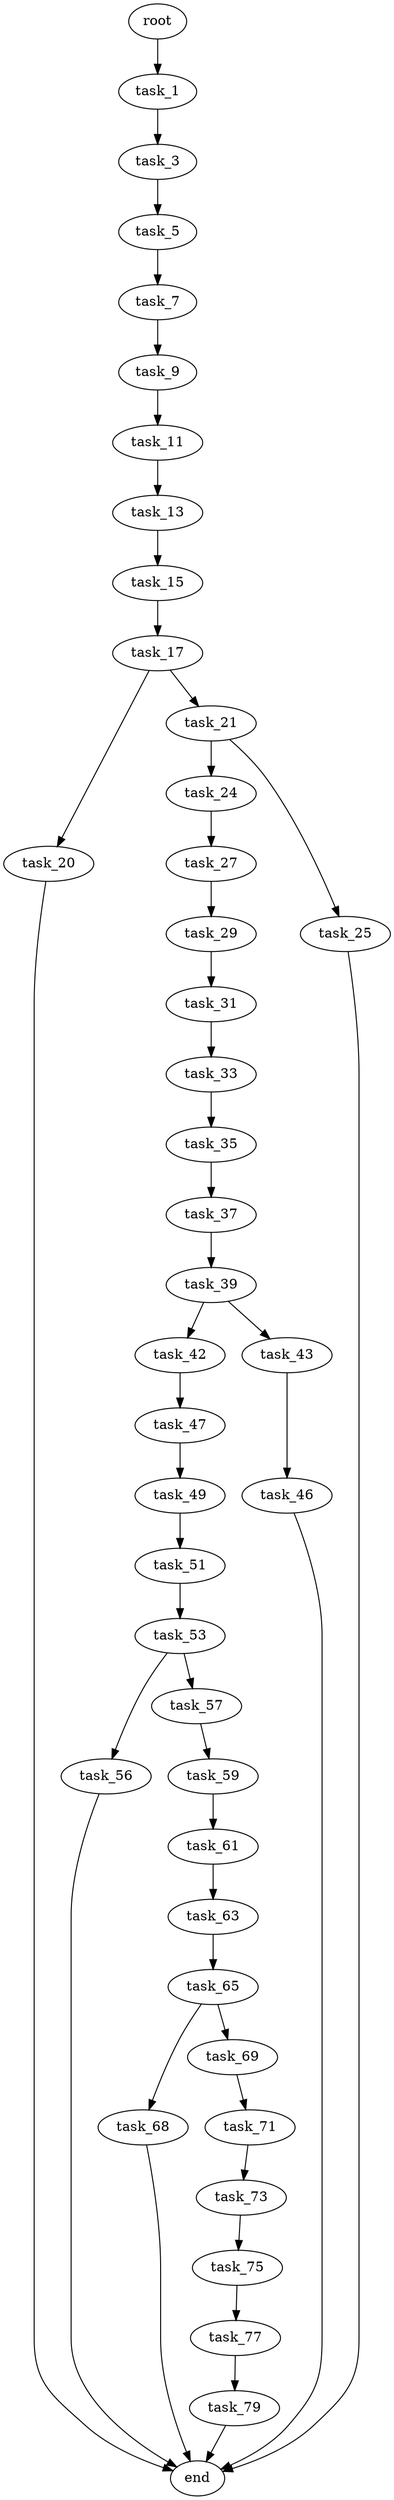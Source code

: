 digraph G {
  root [size="0.000000"];
  task_1 [size="37926696066.000000"];
  task_3 [size="22541313973.000000"];
  task_5 [size="1409437764.000000"];
  task_7 [size="37527509673.000000"];
  task_9 [size="673577701876.000000"];
  task_11 [size="125636760940.000000"];
  task_13 [size="357053974159.000000"];
  task_15 [size="30295565981.000000"];
  task_17 [size="368293445632.000000"];
  task_20 [size="28991029248.000000"];
  task_21 [size="354611906630.000000"];
  task_24 [size="25542530215.000000"];
  task_25 [size="10727016003.000000"];
  task_27 [size="549755813888.000000"];
  task_29 [size="19193468167.000000"];
  task_31 [size="76550939260.000000"];
  task_33 [size="895539514959.000000"];
  task_35 [size="4810978523.000000"];
  task_37 [size="28991029248.000000"];
  task_39 [size="231928233984.000000"];
  task_42 [size="172026912003.000000"];
  task_43 [size="28991029248.000000"];
  task_46 [size="368293445632.000000"];
  task_47 [size="25210417505.000000"];
  task_49 [size="5179433248.000000"];
  task_51 [size="16313367790.000000"];
  task_53 [size="280255094243.000000"];
  task_56 [size="24721455549.000000"];
  task_57 [size="172435328312.000000"];
  task_59 [size="118132622215.000000"];
  task_61 [size="134217728000.000000"];
  task_63 [size="118904267195.000000"];
  task_65 [size="1011766707039.000000"];
  task_68 [size="10947532433.000000"];
  task_69 [size="368293445632.000000"];
  task_71 [size="68719476736.000000"];
  task_73 [size="68719476736.000000"];
  task_75 [size="1721744217.000000"];
  task_77 [size="368293445632.000000"];
  task_79 [size="13826741669.000000"];
  end [size="0.000000"];

  root -> task_1 [size="1.000000"];
  task_1 -> task_3 [size="838860800.000000"];
  task_3 -> task_5 [size="411041792.000000"];
  task_5 -> task_7 [size="33554432.000000"];
  task_7 -> task_9 [size="838860800.000000"];
  task_9 -> task_11 [size="536870912.000000"];
  task_11 -> task_13 [size="536870912.000000"];
  task_13 -> task_15 [size="838860800.000000"];
  task_15 -> task_17 [size="33554432.000000"];
  task_17 -> task_20 [size="411041792.000000"];
  task_17 -> task_21 [size="411041792.000000"];
  task_20 -> end [size="1.000000"];
  task_21 -> task_24 [size="838860800.000000"];
  task_21 -> task_25 [size="838860800.000000"];
  task_24 -> task_27 [size="411041792.000000"];
  task_25 -> end [size="1.000000"];
  task_27 -> task_29 [size="536870912.000000"];
  task_29 -> task_31 [size="33554432.000000"];
  task_31 -> task_33 [size="209715200.000000"];
  task_33 -> task_35 [size="838860800.000000"];
  task_35 -> task_37 [size="75497472.000000"];
  task_37 -> task_39 [size="75497472.000000"];
  task_39 -> task_42 [size="301989888.000000"];
  task_39 -> task_43 [size="301989888.000000"];
  task_42 -> task_47 [size="134217728.000000"];
  task_43 -> task_46 [size="75497472.000000"];
  task_46 -> end [size="1.000000"];
  task_47 -> task_49 [size="75497472.000000"];
  task_49 -> task_51 [size="134217728.000000"];
  task_51 -> task_53 [size="679477248.000000"];
  task_53 -> task_56 [size="301989888.000000"];
  task_53 -> task_57 [size="301989888.000000"];
  task_56 -> end [size="1.000000"];
  task_57 -> task_59 [size="134217728.000000"];
  task_59 -> task_61 [size="411041792.000000"];
  task_61 -> task_63 [size="209715200.000000"];
  task_63 -> task_65 [size="301989888.000000"];
  task_65 -> task_68 [size="838860800.000000"];
  task_65 -> task_69 [size="838860800.000000"];
  task_68 -> end [size="1.000000"];
  task_69 -> task_71 [size="411041792.000000"];
  task_71 -> task_73 [size="134217728.000000"];
  task_73 -> task_75 [size="134217728.000000"];
  task_75 -> task_77 [size="134217728.000000"];
  task_77 -> task_79 [size="411041792.000000"];
  task_79 -> end [size="1.000000"];
}
